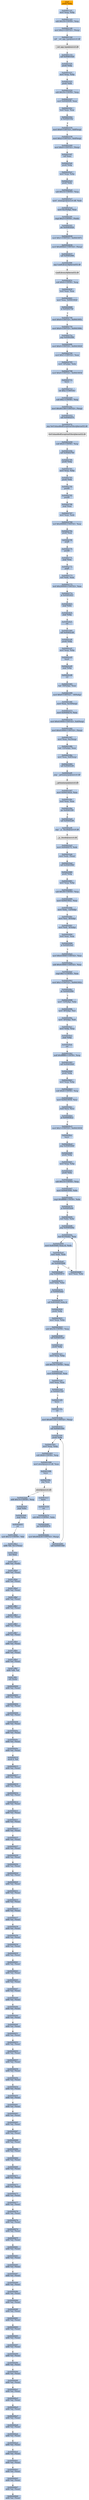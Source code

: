 digraph G {
node[shape=rectangle,style=filled,fillcolor=lightsteelblue,color=lightsteelblue]
bgcolor="transparent"
a0x00401140pushl_ebp[label="start\npushl %ebp",color="lightgrey",fillcolor="orange"];
a0x00401141movl_esp_ebp[label="0x00401141\nmovl %esp, %ebp"];
a0x00401143subl_0x18UINT8_esp[label="0x00401143\nsubl $0x18<UINT8>, %esp"];
a0x00401146movl_0x2UINT32_esp_[label="0x00401146\nmovl $0x2<UINT32>, (%esp)"];
a0x0040114dcall___set_app_type_msvcrt_dll[label="0x0040114d\ncall __set_app_type@msvcrt.dll"];
a__set_app_type_msvcrt_dll[label="__set_app_type@msvcrt.dll",color="lightgrey",fillcolor="lightgrey"];
a0x00401153call_0x00401020[label="0x00401153\ncall 0x00401020"];
a0x00401020pushl_ebp[label="0x00401020\npushl %ebp"];
a0x00401021movl_esp_ebp[label="0x00401021\nmovl %esp, %ebp"];
a0x00401023pushl_ebx[label="0x00401023\npushl %ebx"];
a0x00401024subl_0x34UINT8_esp[label="0x00401024\nsubl $0x34<UINT8>, %esp"];
a0x00401027movl_0x0040f2f0_eax[label="0x00401027\nmovl 0x0040f2f0, %eax"];
a0x0040102ctestl_eax_eax[label="0x0040102c\ntestl %eax, %eax"];
a0x0040102eje_0x0040104c[label="0x0040102e\nje 0x0040104c"];
a0x00401030movl_0x0UINT32_0x8esp_[label="0x00401030\nmovl $0x0<UINT32>, 0x8(%esp)"];
a0x00401038movl_0x2UINT32_0x4esp_[label="0x00401038\nmovl $0x2<UINT32>, 0x4(%esp)"];
a0x00401040movl_0x0UINT32_esp_[label="0x00401040\nmovl $0x0<UINT32>, (%esp)"];
a0x00401047call_eax[label="0x00401047\ncall %eax"];
a0x004025e0pushl_ebp[label="0x004025e0\npushl %ebp"];
a0x004025e1movl_esp_ebp[label="0x004025e1\nmovl %esp, %ebp"];
a0x004025e3pushl_ebx[label="0x004025e3\npushl %ebx"];
a0x004025e4subl_0x14UINT8_esp[label="0x004025e4\nsubl $0x14<UINT8>, %esp"];
a0x004025e7movl__winmajor_msvcrt_dll_edx[label="0x004025e7\nmovl _winmajor@msvcrt.dll, %edx"];
a0x004025edmovl_0xcebp__eax[label="0x004025ed\nmovl 0xc(%ebp), %eax"];
a0x004025f0cmpl_0x3UINT8_edx_[label="0x004025f0\ncmpl $0x3<UINT8>, (%edx)"];
a0x004025f3jbe_0x00402626[label="0x004025f3\njbe 0x00402626"];
a0x00402626movl_0x1UINT32_0x0041007c[label="0x00402626\nmovl $0x1<UINT32>, 0x0041007c"];
a0x00402630movl_0x40f2b4UINT32_esp_[label="0x00402630\nmovl $0x40f2b4<UINT32>, (%esp)"];
a0x00402637call_0x00402f98[label="0x00402637\ncall 0x00402f98"];
a0x00402f98jmp_LoadLibraryA_kernel32_dll[label="0x00402f98\njmp LoadLibraryA@kernel32.dll"];
LoadLibraryA_kernel32_dll[label="LoadLibraryA@kernel32.dll",color="lightgrey",fillcolor="lightgrey"];
a0x0040263csubl_0x4UINT8_esp[label="0x0040263c\nsubl $0x4<UINT8>, %esp"];
a0x0040263ftestl_eax_eax[label="0x0040263f\ntestl %eax, %eax"];
a0x00402641movl_eax_0x00410020[label="0x00402641\nmovl %eax, 0x00410020"];
a0x00402646je_0x00402746[label="0x00402646\nje 0x00402746"];
a0x00402746movl_0x0UINT32_0x0041005c[label="0x00402746\nmovl $0x0<UINT32>, 0x0041005c"];
a0x00402750movl_0x0UINT32_0x0041006c[label="0x00402750\nmovl $0x0<UINT32>, 0x0041006c"];
a0x0040275ajmp_0x004026f6[label="0x0040275a\njmp 0x004026f6"];
a0x004026f6movl_0x0UINT32_0x00410020[label="0x004026f6\nmovl $0x0<UINT32>, 0x00410020"];
a0x00402700movl_0x1UINT32_eax[label="0x00402700\nmovl $0x1<UINT32>, %eax"];
a0x00402705movl__4ebp__ebx[label="0x00402705\nmovl -4(%ebp), %ebx"];
a0x00402708movl_0x0UINT32_0x00410034[label="0x00402708\nmovl $0x0<UINT32>, 0x00410034"];
a0x00402712leave_[label="0x00402712\nleave "];
a0x00402713ret_0xcUINT16[label="0x00402713\nret $0xc<UINT16>"];
a0x00401049subl_0xcUINT8_esp[label="0x00401049\nsubl $0xc<UINT8>, %esp"];
a0x0040104cmovl_0x401180UINT32_esp_[label="0x0040104c\nmovl $0x401180<UINT32>, (%esp)"];
a0x00401053call_0x00402f70[label="0x00401053\ncall 0x00402f70"];
a0x00402f70jmp_SetUnhandledExceptionFilter_kernel32_dll[label="0x00402f70\njmp SetUnhandledExceptionFilter@kernel32.dll"];
SetUnhandledExceptionFilter_kernel32_dll[label="SetUnhandledExceptionFilter@kernel32.dll",color="lightgrey",fillcolor="lightgrey"];
a0x00401058subl_0x4UINT8_esp[label="0x00401058\nsubl $0x4<UINT8>, %esp"];
a0x0040105bcall_0x00402760[label="0x0040105b\ncall 0x00402760"];
a0x00402760pushl_ebp[label="0x00402760\npushl %ebp"];
a0x00402761movl_esp_ebp[label="0x00402761\nmovl %esp, %ebp"];
a0x00402763pushl_ebx[label="0x00402763\npushl %ebx"];
a0x00402764pushfl_[label="0x00402764\npushfl "];
a0x00402765pushfl_[label="0x00402765\npushfl "];
a0x00402766popl_eax[label="0x00402766\npopl %eax"];
a0x00402767movl_eax_edx[label="0x00402767\nmovl %eax, %edx"];
a0x00402769xorl_0x200000UINT32_eax[label="0x00402769\nxorl $0x200000<UINT32>, %eax"];
a0x0040276epushl_eax[label="0x0040276e\npushl %eax"];
a0x0040276fpopfl_[label="0x0040276f\npopfl "];
a0x00402770pushfl_[label="0x00402770\npushfl "];
a0x00402771popl_eax[label="0x00402771\npopl %eax"];
a0x00402772popfl_[label="0x00402772\npopfl "];
a0x00402773xorl_edx_eax[label="0x00402773\nxorl %edx, %eax"];
a0x00402775testl_0x200000UINT32_eax[label="0x00402775\ntestl $0x200000<UINT32>, %eax"];
a0x0040277aje_0x00402823[label="0x0040277a\nje 0x00402823"];
a0x00402823popl_ebx[label="0x00402823\npopl %ebx"];
a0x00402824popl_ebp[label="0x00402824\npopl %ebp"];
a0x00402825ret[label="0x00402825\nret"];
a0x00401060call_0x00402cd0[label="0x00401060\ncall 0x00402cd0"];
a0x00402cd0pushl_ebp[label="0x00402cd0\npushl %ebp"];
a0x00402cd1movl_esp_ebp[label="0x00402cd1\nmovl %esp, %ebp"];
a0x00402cd3fninit_[label="0x00402cd3\nfninit "];
a0x00402cd5popl_ebp[label="0x00402cd5\npopl %ebp"];
a0x00402cd6ret[label="0x00402cd6\nret"];
a0x00401065leal__16ebp__eax[label="0x00401065\nleal -16(%ebp), %eax"];
a0x00401068movl_0x0UINT32__16ebp_[label="0x00401068\nmovl $0x0<UINT32>, -16(%ebp)"];
a0x0040106fmovl_eax_0x10esp_[label="0x0040106f\nmovl %eax, 0x10(%esp)"];
a0x00401073movl_0x0040f270_eax[label="0x00401073\nmovl 0x0040f270, %eax"];
a0x00401078movl_0x410004UINT32_0x4esp_[label="0x00401078\nmovl $0x410004<UINT32>, 0x4(%esp)"];
a0x00401080movl_0x410000UINT32_esp_[label="0x00401080\nmovl $0x410000<UINT32>, (%esp)"];
a0x00401087movl_eax_0xcesp_[label="0x00401087\nmovl %eax, 0xc(%esp)"];
a0x0040108bleal__12ebp__eax[label="0x0040108b\nleal -12(%ebp), %eax"];
a0x0040108emovl_eax_0x8esp_[label="0x0040108e\nmovl %eax, 0x8(%esp)"];
a0x00401092call_0x00402ef0[label="0x00401092\ncall 0x00402ef0"];
a0x00402ef0jmp___getmainargs_msvcrt_dll[label="0x00402ef0\njmp __getmainargs@msvcrt.dll"];
a__getmainargs_msvcrt_dll[label="__getmainargs@msvcrt.dll",color="lightgrey",fillcolor="lightgrey"];
a0x00401097movl_0x00410024_eax[label="0x00401097\nmovl 0x00410024, %eax"];
a0x0040109ctestl_eax_eax[label="0x0040109c\ntestl %eax, %eax"];
a0x0040109ejne_0x004010f0[label="0x0040109e\njne 0x004010f0"];
a0x004010a0call_0x00402ef8[label="0x004010a0\ncall 0x00402ef8"];
a0x00402ef8jmp___p__fmode_msvcrt_dll[label="0x00402ef8\njmp __p__fmode@msvcrt.dll"];
a__p__fmode_msvcrt_dll[label="__p__fmode@msvcrt.dll",color="lightgrey",fillcolor="lightgrey"];
a0x004010a5movl_0x0040f274_edx[label="0x004010a5\nmovl 0x0040f274, %edx"];
a0x004010abmovl_edx_eax_[label="0x004010ab\nmovl %edx, (%eax)"];
a0x004010adcall_0x00402980[label="0x004010ad\ncall 0x00402980"];
a0x00402980pushl_ebp[label="0x00402980\npushl %ebp"];
a0x00402981movl_esp_ebp[label="0x00402981\nmovl %esp, %ebp"];
a0x00402983subl_0x38UINT8_esp[label="0x00402983\nsubl $0x38<UINT8>, %esp"];
a0x00402986movl_0x0041002c_eax[label="0x00402986\nmovl 0x0041002c, %eax"];
a0x0040298bmovl_ebx__12ebp_[label="0x0040298b\nmovl %ebx, -12(%ebp)"];
a0x0040298emovl_esi__8ebp_[label="0x0040298e\nmovl %esi, -8(%ebp)"];
a0x00402991movl_edi__4ebp_[label="0x00402991\nmovl %edi, -4(%ebp)"];
a0x00402994testl_eax_eax[label="0x00402994\ntestl %eax, %eax"];
a0x00402996je_0x004029a5[label="0x00402996\nje 0x004029a5"];
a0x004029a5movl_0x410000UINT32_eax[label="0x004029a5\nmovl $0x410000<UINT32>, %eax"];
a0x004029aasubl_0x410000UINT32_eax[label="0x004029aa\nsubl $0x410000<UINT32>, %eax"];
a0x004029afcmpl_0x7UINT8_eax[label="0x004029af\ncmpl $0x7<UINT8>, %eax"];
a0x004029b2movl_0x1UINT32_0x0041002c[label="0x004029b2\nmovl $0x1<UINT32>, 0x0041002c"];
a0x004029bcjle_0x00402998[label="0x004029bc\njle 0x00402998"];
a0x00402998movl__12ebp__ebx[label="0x00402998\nmovl -12(%ebp), %ebx"];
a0x0040299bmovl__8ebp__esi[label="0x0040299b\nmovl -8(%ebp), %esi"];
a0x0040299emovl__4ebp__edi[label="0x0040299e\nmovl -4(%ebp), %edi"];
a0x004029a1movl_ebp_esp[label="0x004029a1\nmovl %ebp, %esp"];
a0x004029a3popl_ebp[label="0x004029a3\npopl %ebp"];
a0x004029a4ret[label="0x004029a4\nret"];
a0x004010b2andl_0xfffffff0UINT8_esp[label="0x004010b2\nandl $0xfffffff0<UINT8>, %esp"];
a0x004010b5call_0x00402bb0[label="0x004010b5\ncall 0x00402bb0"];
a0x00402bb0pushl_ebp[label="0x00402bb0\npushl %ebp"];
a0x00402bb1movl_esp_ebp[label="0x00402bb1\nmovl %esp, %ebp"];
a0x00402bb3subl_0x8UINT8_esp[label="0x00402bb3\nsubl $0x8<UINT8>, %esp"];
a0x00402bb6movl_0x00410030_ecx[label="0x00402bb6\nmovl 0x00410030, %ecx"];
a0x00402bbctestl_ecx_ecx[label="0x00402bbc\ntestl %ecx, %ecx"];
a0x00402bbeje_0x00402bc2[label="0x00402bbe\nje 0x00402bc2"];
a0x00402bc2movl_0x1UINT32_0x00410030[label="0x00402bc2\nmovl $0x1<UINT32>, 0x00410030"];
a0x00402bccleave_[label="0x00402bcc\nleave "];
a0x00402bcdjmp_0x00402b60[label="0x00402bcd\njmp 0x00402b60"];
a0x00402b60pushl_ebp[label="0x00402b60\npushl %ebp"];
a0x00402b61movl_esp_ebp[label="0x00402b61\nmovl %esp, %ebp"];
a0x00402b63pushl_ebx[label="0x00402b63\npushl %ebx"];
a0x00402b64subl_0x14UINT8_esp[label="0x00402b64\nsubl $0x14<UINT8>, %esp"];
a0x00402b67movl_0x00403040_ebx[label="0x00402b67\nmovl 0x00403040, %ebx"];
a0x00402b6dcmpl_0xffffffffUINT8_ebx[label="0x00402b6d\ncmpl $0xffffffff<UINT8>, %ebx"];
a0x00402b70je_0x00402b94[label="0x00402b70\nje 0x00402b94"];
a0x00402b94xorl_ebx_ebx[label="0x00402b94\nxorl %ebx, %ebx"];
a0x00402b96jmp_0x00402b9a[label="0x00402b96\njmp 0x00402b9a"];
a0x00402b9aleal_0x1ebx__eax[label="0x00402b9a\nleal 0x1(%ebx), %eax"];
a0x00402b9dmovl_0x403040eax4__edx[label="0x00402b9d\nmovl 0x403040(,%eax,4), %edx"];
a0x00402ba4testl_edx_edx[label="0x00402ba4\ntestl %edx, %edx"];
a0x00402ba6jne_0x00402b98[label="0x00402ba6\njne 0x00402b98"];
a0x00402b98movl_eax_ebx[label="0x00402b98\nmovl %eax, %ebx"];
a0x00402ba8jmp_0x00402b72[label="0x00402ba8\njmp 0x00402b72"];
a0x00402b72testl_ebx_ebx[label="0x00402b72\ntestl %ebx, %ebx"];
a0x00402b74je_0x00402b82[label="0x00402b74\nje 0x00402b82"];
a0x00402b76call_0x403040ebx4_[label="0x00402b76\ncall 0x403040(,%ebx,4)"];
a0x00403020pushl_ebp[label="0x00403020\npushl %ebp"];
a0x00403021movl_esp_ebp[label="0x00403021\nmovl %esp, %ebp"];
a0x00403023subl_0x18UINT8_esp[label="0x00403023\nsubl $0x18<UINT8>, %esp"];
a0x00403026call_0x004012e0[label="0x00403026\ncall 0x004012e0"];
a0x004012e0pushl_ebp[label="0x004012e0\npushl %ebp"];
a0x004012e1movl_esp_ebp[label="0x004012e1\nmovl %esp, %ebp"];
a0x004012e3subl_0x18UINT8_esp[label="0x004012e3\nsubl $0x18<UINT8>, %esp"];
a0x004012e6movl_0x0040f3a0_eax[label="0x004012e6\nmovl 0x0040f3a0, %eax"];
a0x004012ebtestl_eax_eax[label="0x004012eb\ntestl %eax, %eax"];
a0x004012edje_0x00401329[label="0x004012ed\nje 0x00401329"];
a0x00401329leave_[label="0x00401329\nleave "];
a0x0040132aret[label="0x0040132a\nret"];
a0x0040302bmovl_0x401330UINT32_esp_[label="0x0040302b\nmovl $0x401330<UINT32>, (%esp)"];
a0x00403032call_0x00401000[label="0x00403032\ncall 0x00401000"];
a0x00401000pushl_ebp[label="0x00401000\npushl %ebp"];
a0x00401001movl_esp_ebp[label="0x00401001\nmovl %esp, %ebp"];
a0x00401003subl_0x8UINT8_esp[label="0x00401003\nsubl $0x8<UINT8>, %esp"];
a0x00401006movl_atexit_msvcrt_dll_eax[label="0x00401006\nmovl atexit@msvcrt.dll, %eax"];
a0x0040100bleave_[label="0x0040100b\nleave "];
a0x0040100cjmp_eax[label="0x0040100c\njmp %eax"];
atexit_msvcrt_dll[label="atexit@msvcrt.dll",color="lightgrey",fillcolor="lightgrey"];
a0x00403037leave_[label="0x00403037\nleave "];
a0x00403038ret[label="0x00403038\nret"];
a0x00402b7dsubl_0x1UINT8_ebx[label="0x00402b7d\nsubl $0x1<UINT8>, %ebx"];
a0x00402b80jne_0x00402b76[label="0x00402b80\njne 0x00402b76"];
a0x00402b82movl_0x402b30UINT32_esp_[label="0x00402b82\nmovl $0x402b30<UINT32>, (%esp)"];
a0x00402b89call_0x00401000[label="0x00402b89\ncall 0x00401000"];
a0x00402b8eaddl_0x14UINT8_esp[label="0x00402b8e\naddl $0x14<UINT8>, %esp"];
a0x00402b91popl_ebx[label="0x00402b91\npopl %ebx"];
a0x00402b92popl_ebp[label="0x00402b92\npopl %ebp"];
a0x00402b93ret[label="0x00402b93\nret"];
a0x0012ffa0sarb_0x12UINT8_bh[label="0x0012ffa0\nsarb $0x12<UINT8>, %bh"];
a0x0012ffa3addb_bl_0x11eax_[label="0x0012ffa3\naddb %bl, 0x11(%eax)"];
a0x0012ffa6incl_eax[label="0x0012ffa6\nincl %eax"];
a0x0012ffa7addb_al_edx_[label="0x0012ffa7\naddb %al, (%edx)"];
a0x0012ffa9addb_al_eax_[label="0x0012ffa9\naddb %al, (%eax)"];
a0x0012ffabaddb_al_eax_[label="0x0012ffab\naddb %al, (%eax)"];
a0x0012ffadaddb_al_eax_[label="0x0012ffad\naddb %al, (%eax)"];
a0x0012ffafaddb_al_eax_[label="0x0012ffaf\naddb %al, (%eax)"];
a0x0012ffb1addb_al_eax_[label="0x0012ffb1\naddb %al, (%eax)"];
a0x0012ffb3addb_al_eax_[label="0x0012ffb3\naddb %al, (%eax)"];
a0x0012ffb5addb_al_eax_[label="0x0012ffb5\naddb %al, (%eax)"];
a0x0012ffb7addb_al_eax_[label="0x0012ffb7\naddb %al, (%eax)"];
a0x0012ffb9addb_al_eax_[label="0x0012ffb9\naddb %al, (%eax)"];
a0x0012ffbbaddb_al_eax_[label="0x0012ffbb\naddb %al, (%eax)"];
a0x0012ffbdaddb_al_eax_[label="0x0012ffbd\naddb %al, (%eax)"];
a0x0012ffbfaddb_dh_al[label="0x0012ffbf\naddb %dh, %al"];
a0x0012ffc1call_edx_[label="0x0012ffc1\ncall (%edx)"];
a0x00000000addb_al_eax_[label="0x00000000\naddb %al, (%eax)"];
a0x00000002addb_al_eax_[label="0x00000002\naddb %al, (%eax)"];
a0x00000004addb_al_eax_[label="0x00000004\naddb %al, (%eax)"];
a0x00000006addb_al_eax_[label="0x00000006\naddb %al, (%eax)"];
a0x00000008addb_al_eax_[label="0x00000008\naddb %al, (%eax)"];
a0x0000000aaddb_al_eax_[label="0x0000000a\naddb %al, (%eax)"];
a0x0000000caddb_al_eax_[label="0x0000000c\naddb %al, (%eax)"];
a0x0000000eaddb_al_eax_[label="0x0000000e\naddb %al, (%eax)"];
a0x00000010movb_0_al[label="0x00000010\nmovb 0, %al"];
a0x00000015addb_al_eax_[label="0x00000015\naddb %al, (%eax)"];
a0x00000017addb_al_eax_[label="0x00000017\naddb %al, (%eax)"];
a0x00000019addb_al_eax_[label="0x00000019\naddb %al, (%eax)"];
a0x0000001baddb_al_eax_[label="0x0000001b\naddb %al, (%eax)"];
a0x0000001daddb_al_eax_[label="0x0000001d\naddb %al, (%eax)"];
a0x0000001faddb_al_eax_[label="0x0000001f\naddb %al, (%eax)"];
a0x00000021addb_al_eax_[label="0x00000021\naddb %al, (%eax)"];
a0x00000023addb_al_eax_[label="0x00000023\naddb %al, (%eax)"];
a0x00000025addb_al_eax_[label="0x00000025\naddb %al, (%eax)"];
a0x00000027addb_al_eax_[label="0x00000027\naddb %al, (%eax)"];
a0x00000029addb_al_eax_[label="0x00000029\naddb %al, (%eax)"];
a0x0000002baddb_al_eax_[label="0x0000002b\naddb %al, (%eax)"];
a0x0000002daddb_al_eax_[label="0x0000002d\naddb %al, (%eax)"];
a0x0000002faddb_al_eax_[label="0x0000002f\naddb %al, (%eax)"];
a0x00000031addb_al_eax_[label="0x00000031\naddb %al, (%eax)"];
a0x00000033addb_al_eax_[label="0x00000033\naddb %al, (%eax)"];
a0x00000035addb_al_eax_[label="0x00000035\naddb %al, (%eax)"];
a0x00000037addb_al_eax_[label="0x00000037\naddb %al, (%eax)"];
a0x00000039addb_al_eax_[label="0x00000039\naddb %al, (%eax)"];
a0x0000003baddb_al_eax_[label="0x0000003b\naddb %al, (%eax)"];
a0x0000003daddb_al_eax_[label="0x0000003d\naddb %al, (%eax)"];
a0x0000003faddb_al_eax_[label="0x0000003f\naddb %al, (%eax)"];
a0x00000041addb_al_eax_[label="0x00000041\naddb %al, (%eax)"];
a0x00000043addb_al_eax_[label="0x00000043\naddb %al, (%eax)"];
a0x00000045addb_al_eax_[label="0x00000045\naddb %al, (%eax)"];
a0x00000047addb_al_eax_[label="0x00000047\naddb %al, (%eax)"];
a0x00000049addb_al_eax_[label="0x00000049\naddb %al, (%eax)"];
a0x0000004baddb_al_eax_[label="0x0000004b\naddb %al, (%eax)"];
a0x0000004daddb_al_eax_[label="0x0000004d\naddb %al, (%eax)"];
a0x0000004faddb_al_eax_[label="0x0000004f\naddb %al, (%eax)"];
a0x00000051addb_al_eax_[label="0x00000051\naddb %al, (%eax)"];
a0x00000053addb_al_eax_[label="0x00000053\naddb %al, (%eax)"];
a0x00000055addb_al_eax_[label="0x00000055\naddb %al, (%eax)"];
a0x00000057addb_al_eax_[label="0x00000057\naddb %al, (%eax)"];
a0x00000059addb_al_eax_[label="0x00000059\naddb %al, (%eax)"];
a0x0000005baddb_al_eax_[label="0x0000005b\naddb %al, (%eax)"];
a0x0000005daddb_al_eax_[label="0x0000005d\naddb %al, (%eax)"];
a0x0000005faddb_al_eax_[label="0x0000005f\naddb %al, (%eax)"];
a0x00000061addb_al_eax_[label="0x00000061\naddb %al, (%eax)"];
a0x00000063addb_al_eax_[label="0x00000063\naddb %al, (%eax)"];
a0x00000065addb_al_eax_[label="0x00000065\naddb %al, (%eax)"];
a0x00000067addb_al_eax_[label="0x00000067\naddb %al, (%eax)"];
a0x00000069addb_al_eax_[label="0x00000069\naddb %al, (%eax)"];
a0x0000006baddb_al_eax_[label="0x0000006b\naddb %al, (%eax)"];
a0x0000006daddb_al_eax_[label="0x0000006d\naddb %al, (%eax)"];
a0x0000006faddb_al_eax_[label="0x0000006f\naddb %al, (%eax)"];
a0x00000071addb_al_eax_[label="0x00000071\naddb %al, (%eax)"];
a0x00000073addb_al_eax_[label="0x00000073\naddb %al, (%eax)"];
a0x00000075addb_al_eax_[label="0x00000075\naddb %al, (%eax)"];
a0x00000077addb_al_eax_[label="0x00000077\naddb %al, (%eax)"];
a0x00000079addb_al_eax_[label="0x00000079\naddb %al, (%eax)"];
a0x0000007baddb_al_eax_[label="0x0000007b\naddb %al, (%eax)"];
a0x0000007daddb_al_eax_[label="0x0000007d\naddb %al, (%eax)"];
a0x0000007faddb_al_eax_[label="0x0000007f\naddb %al, (%eax)"];
a0x00000081addb_al_eax_[label="0x00000081\naddb %al, (%eax)"];
a0x00000083addb_al_eax_[label="0x00000083\naddb %al, (%eax)"];
a0x00000085addb_al_eax_[label="0x00000085\naddb %al, (%eax)"];
a0x00000087addb_al_eax_[label="0x00000087\naddb %al, (%eax)"];
a0x00000089addb_al_eax_[label="0x00000089\naddb %al, (%eax)"];
a0x0000008baddb_al_eax_[label="0x0000008b\naddb %al, (%eax)"];
a0x0000008daddb_al_eax_[label="0x0000008d\naddb %al, (%eax)"];
a0x0000008faddb_al_eax_[label="0x0000008f\naddb %al, (%eax)"];
a0x00000091addb_al_eax_[label="0x00000091\naddb %al, (%eax)"];
a0x00000093addb_al_eax_[label="0x00000093\naddb %al, (%eax)"];
a0x00000095addb_al_eax_[label="0x00000095\naddb %al, (%eax)"];
a0x00000097addb_al_eax_[label="0x00000097\naddb %al, (%eax)"];
a0x00000099addb_al_eax_[label="0x00000099\naddb %al, (%eax)"];
a0x0000009baddb_al_eax_[label="0x0000009b\naddb %al, (%eax)"];
a0x0000009daddb_al_eax_[label="0x0000009d\naddb %al, (%eax)"];
a0x0000009faddb_al_eax_[label="0x0000009f\naddb %al, (%eax)"];
a0x000000a1addb_al_eax_[label="0x000000a1\naddb %al, (%eax)"];
a0x000000a3addb_al_eax_[label="0x000000a3\naddb %al, (%eax)"];
a0x000000a5addb_al_eax_[label="0x000000a5\naddb %al, (%eax)"];
a0x000000a7addb_al_eax_[label="0x000000a7\naddb %al, (%eax)"];
a0x000000a9addb_al_eax_[label="0x000000a9\naddb %al, (%eax)"];
a0x000000abaddb_al_eax_[label="0x000000ab\naddb %al, (%eax)"];
a0x000000adaddb_al_eax_[label="0x000000ad\naddb %al, (%eax)"];
a0x000000afaddb_al_eax_[label="0x000000af\naddb %al, (%eax)"];
a0x000000b1addb_al_eax_[label="0x000000b1\naddb %al, (%eax)"];
a0x000000b3addb_al_eax_[label="0x000000b3\naddb %al, (%eax)"];
a0x000000b5addb_al_eax_[label="0x000000b5\naddb %al, (%eax)"];
a0x000000b7addb_al_eax_[label="0x000000b7\naddb %al, (%eax)"];
a0x000000b9addb_al_eax_[label="0x000000b9\naddb %al, (%eax)"];
a0x00401140pushl_ebp -> a0x00401141movl_esp_ebp [color="#000000"];
a0x00401141movl_esp_ebp -> a0x00401143subl_0x18UINT8_esp [color="#000000"];
a0x00401143subl_0x18UINT8_esp -> a0x00401146movl_0x2UINT32_esp_ [color="#000000"];
a0x00401146movl_0x2UINT32_esp_ -> a0x0040114dcall___set_app_type_msvcrt_dll [color="#000000"];
a0x0040114dcall___set_app_type_msvcrt_dll -> a__set_app_type_msvcrt_dll [color="#000000"];
a__set_app_type_msvcrt_dll -> a0x00401153call_0x00401020 [color="#000000"];
a0x00401153call_0x00401020 -> a0x00401020pushl_ebp [color="#000000"];
a0x00401020pushl_ebp -> a0x00401021movl_esp_ebp [color="#000000"];
a0x00401021movl_esp_ebp -> a0x00401023pushl_ebx [color="#000000"];
a0x00401023pushl_ebx -> a0x00401024subl_0x34UINT8_esp [color="#000000"];
a0x00401024subl_0x34UINT8_esp -> a0x00401027movl_0x0040f2f0_eax [color="#000000"];
a0x00401027movl_0x0040f2f0_eax -> a0x0040102ctestl_eax_eax [color="#000000"];
a0x0040102ctestl_eax_eax -> a0x0040102eje_0x0040104c [color="#000000"];
a0x0040102eje_0x0040104c -> a0x00401030movl_0x0UINT32_0x8esp_ [color="#000000",label="F"];
a0x00401030movl_0x0UINT32_0x8esp_ -> a0x00401038movl_0x2UINT32_0x4esp_ [color="#000000"];
a0x00401038movl_0x2UINT32_0x4esp_ -> a0x00401040movl_0x0UINT32_esp_ [color="#000000"];
a0x00401040movl_0x0UINT32_esp_ -> a0x00401047call_eax [color="#000000"];
a0x00401047call_eax -> a0x004025e0pushl_ebp [color="#000000"];
a0x004025e0pushl_ebp -> a0x004025e1movl_esp_ebp [color="#000000"];
a0x004025e1movl_esp_ebp -> a0x004025e3pushl_ebx [color="#000000"];
a0x004025e3pushl_ebx -> a0x004025e4subl_0x14UINT8_esp [color="#000000"];
a0x004025e4subl_0x14UINT8_esp -> a0x004025e7movl__winmajor_msvcrt_dll_edx [color="#000000"];
a0x004025e7movl__winmajor_msvcrt_dll_edx -> a0x004025edmovl_0xcebp__eax [color="#000000"];
a0x004025edmovl_0xcebp__eax -> a0x004025f0cmpl_0x3UINT8_edx_ [color="#000000"];
a0x004025f0cmpl_0x3UINT8_edx_ -> a0x004025f3jbe_0x00402626 [color="#000000"];
a0x004025f3jbe_0x00402626 -> a0x00402626movl_0x1UINT32_0x0041007c [color="#000000",label="T"];
a0x00402626movl_0x1UINT32_0x0041007c -> a0x00402630movl_0x40f2b4UINT32_esp_ [color="#000000"];
a0x00402630movl_0x40f2b4UINT32_esp_ -> a0x00402637call_0x00402f98 [color="#000000"];
a0x00402637call_0x00402f98 -> a0x00402f98jmp_LoadLibraryA_kernel32_dll [color="#000000"];
a0x00402f98jmp_LoadLibraryA_kernel32_dll -> LoadLibraryA_kernel32_dll [color="#000000"];
LoadLibraryA_kernel32_dll -> a0x0040263csubl_0x4UINT8_esp [color="#000000"];
a0x0040263csubl_0x4UINT8_esp -> a0x0040263ftestl_eax_eax [color="#000000"];
a0x0040263ftestl_eax_eax -> a0x00402641movl_eax_0x00410020 [color="#000000"];
a0x00402641movl_eax_0x00410020 -> a0x00402646je_0x00402746 [color="#000000"];
a0x00402646je_0x00402746 -> a0x00402746movl_0x0UINT32_0x0041005c [color="#000000",label="T"];
a0x00402746movl_0x0UINT32_0x0041005c -> a0x00402750movl_0x0UINT32_0x0041006c [color="#000000"];
a0x00402750movl_0x0UINT32_0x0041006c -> a0x0040275ajmp_0x004026f6 [color="#000000"];
a0x0040275ajmp_0x004026f6 -> a0x004026f6movl_0x0UINT32_0x00410020 [color="#000000"];
a0x004026f6movl_0x0UINT32_0x00410020 -> a0x00402700movl_0x1UINT32_eax [color="#000000"];
a0x00402700movl_0x1UINT32_eax -> a0x00402705movl__4ebp__ebx [color="#000000"];
a0x00402705movl__4ebp__ebx -> a0x00402708movl_0x0UINT32_0x00410034 [color="#000000"];
a0x00402708movl_0x0UINT32_0x00410034 -> a0x00402712leave_ [color="#000000"];
a0x00402712leave_ -> a0x00402713ret_0xcUINT16 [color="#000000"];
a0x00402713ret_0xcUINT16 -> a0x00401049subl_0xcUINT8_esp [color="#000000"];
a0x00401049subl_0xcUINT8_esp -> a0x0040104cmovl_0x401180UINT32_esp_ [color="#000000"];
a0x0040104cmovl_0x401180UINT32_esp_ -> a0x00401053call_0x00402f70 [color="#000000"];
a0x00401053call_0x00402f70 -> a0x00402f70jmp_SetUnhandledExceptionFilter_kernel32_dll [color="#000000"];
a0x00402f70jmp_SetUnhandledExceptionFilter_kernel32_dll -> SetUnhandledExceptionFilter_kernel32_dll [color="#000000"];
SetUnhandledExceptionFilter_kernel32_dll -> a0x00401058subl_0x4UINT8_esp [color="#000000"];
a0x00401058subl_0x4UINT8_esp -> a0x0040105bcall_0x00402760 [color="#000000"];
a0x0040105bcall_0x00402760 -> a0x00402760pushl_ebp [color="#000000"];
a0x00402760pushl_ebp -> a0x00402761movl_esp_ebp [color="#000000"];
a0x00402761movl_esp_ebp -> a0x00402763pushl_ebx [color="#000000"];
a0x00402763pushl_ebx -> a0x00402764pushfl_ [color="#000000"];
a0x00402764pushfl_ -> a0x00402765pushfl_ [color="#000000"];
a0x00402765pushfl_ -> a0x00402766popl_eax [color="#000000"];
a0x00402766popl_eax -> a0x00402767movl_eax_edx [color="#000000"];
a0x00402767movl_eax_edx -> a0x00402769xorl_0x200000UINT32_eax [color="#000000"];
a0x00402769xorl_0x200000UINT32_eax -> a0x0040276epushl_eax [color="#000000"];
a0x0040276epushl_eax -> a0x0040276fpopfl_ [color="#000000"];
a0x0040276fpopfl_ -> a0x00402770pushfl_ [color="#000000"];
a0x00402770pushfl_ -> a0x00402771popl_eax [color="#000000"];
a0x00402771popl_eax -> a0x00402772popfl_ [color="#000000"];
a0x00402772popfl_ -> a0x00402773xorl_edx_eax [color="#000000"];
a0x00402773xorl_edx_eax -> a0x00402775testl_0x200000UINT32_eax [color="#000000"];
a0x00402775testl_0x200000UINT32_eax -> a0x0040277aje_0x00402823 [color="#000000"];
a0x0040277aje_0x00402823 -> a0x00402823popl_ebx [color="#000000",label="T"];
a0x00402823popl_ebx -> a0x00402824popl_ebp [color="#000000"];
a0x00402824popl_ebp -> a0x00402825ret [color="#000000"];
a0x00402825ret -> a0x00401060call_0x00402cd0 [color="#000000"];
a0x00401060call_0x00402cd0 -> a0x00402cd0pushl_ebp [color="#000000"];
a0x00402cd0pushl_ebp -> a0x00402cd1movl_esp_ebp [color="#000000"];
a0x00402cd1movl_esp_ebp -> a0x00402cd3fninit_ [color="#000000"];
a0x00402cd3fninit_ -> a0x00402cd5popl_ebp [color="#000000"];
a0x00402cd5popl_ebp -> a0x00402cd6ret [color="#000000"];
a0x00402cd6ret -> a0x00401065leal__16ebp__eax [color="#000000"];
a0x00401065leal__16ebp__eax -> a0x00401068movl_0x0UINT32__16ebp_ [color="#000000"];
a0x00401068movl_0x0UINT32__16ebp_ -> a0x0040106fmovl_eax_0x10esp_ [color="#000000"];
a0x0040106fmovl_eax_0x10esp_ -> a0x00401073movl_0x0040f270_eax [color="#000000"];
a0x00401073movl_0x0040f270_eax -> a0x00401078movl_0x410004UINT32_0x4esp_ [color="#000000"];
a0x00401078movl_0x410004UINT32_0x4esp_ -> a0x00401080movl_0x410000UINT32_esp_ [color="#000000"];
a0x00401080movl_0x410000UINT32_esp_ -> a0x00401087movl_eax_0xcesp_ [color="#000000"];
a0x00401087movl_eax_0xcesp_ -> a0x0040108bleal__12ebp__eax [color="#000000"];
a0x0040108bleal__12ebp__eax -> a0x0040108emovl_eax_0x8esp_ [color="#000000"];
a0x0040108emovl_eax_0x8esp_ -> a0x00401092call_0x00402ef0 [color="#000000"];
a0x00401092call_0x00402ef0 -> a0x00402ef0jmp___getmainargs_msvcrt_dll [color="#000000"];
a0x00402ef0jmp___getmainargs_msvcrt_dll -> a__getmainargs_msvcrt_dll [color="#000000"];
a__getmainargs_msvcrt_dll -> a0x00401097movl_0x00410024_eax [color="#000000"];
a0x00401097movl_0x00410024_eax -> a0x0040109ctestl_eax_eax [color="#000000"];
a0x0040109ctestl_eax_eax -> a0x0040109ejne_0x004010f0 [color="#000000"];
a0x0040109ejne_0x004010f0 -> a0x004010a0call_0x00402ef8 [color="#000000",label="F"];
a0x004010a0call_0x00402ef8 -> a0x00402ef8jmp___p__fmode_msvcrt_dll [color="#000000"];
a0x00402ef8jmp___p__fmode_msvcrt_dll -> a__p__fmode_msvcrt_dll [color="#000000"];
a__p__fmode_msvcrt_dll -> a0x004010a5movl_0x0040f274_edx [color="#000000"];
a0x004010a5movl_0x0040f274_edx -> a0x004010abmovl_edx_eax_ [color="#000000"];
a0x004010abmovl_edx_eax_ -> a0x004010adcall_0x00402980 [color="#000000"];
a0x004010adcall_0x00402980 -> a0x00402980pushl_ebp [color="#000000"];
a0x00402980pushl_ebp -> a0x00402981movl_esp_ebp [color="#000000"];
a0x00402981movl_esp_ebp -> a0x00402983subl_0x38UINT8_esp [color="#000000"];
a0x00402983subl_0x38UINT8_esp -> a0x00402986movl_0x0041002c_eax [color="#000000"];
a0x00402986movl_0x0041002c_eax -> a0x0040298bmovl_ebx__12ebp_ [color="#000000"];
a0x0040298bmovl_ebx__12ebp_ -> a0x0040298emovl_esi__8ebp_ [color="#000000"];
a0x0040298emovl_esi__8ebp_ -> a0x00402991movl_edi__4ebp_ [color="#000000"];
a0x00402991movl_edi__4ebp_ -> a0x00402994testl_eax_eax [color="#000000"];
a0x00402994testl_eax_eax -> a0x00402996je_0x004029a5 [color="#000000"];
a0x00402996je_0x004029a5 -> a0x004029a5movl_0x410000UINT32_eax [color="#000000",label="T"];
a0x004029a5movl_0x410000UINT32_eax -> a0x004029aasubl_0x410000UINT32_eax [color="#000000"];
a0x004029aasubl_0x410000UINT32_eax -> a0x004029afcmpl_0x7UINT8_eax [color="#000000"];
a0x004029afcmpl_0x7UINT8_eax -> a0x004029b2movl_0x1UINT32_0x0041002c [color="#000000"];
a0x004029b2movl_0x1UINT32_0x0041002c -> a0x004029bcjle_0x00402998 [color="#000000"];
a0x004029bcjle_0x00402998 -> a0x00402998movl__12ebp__ebx [color="#000000",label="T"];
a0x00402998movl__12ebp__ebx -> a0x0040299bmovl__8ebp__esi [color="#000000"];
a0x0040299bmovl__8ebp__esi -> a0x0040299emovl__4ebp__edi [color="#000000"];
a0x0040299emovl__4ebp__edi -> a0x004029a1movl_ebp_esp [color="#000000"];
a0x004029a1movl_ebp_esp -> a0x004029a3popl_ebp [color="#000000"];
a0x004029a3popl_ebp -> a0x004029a4ret [color="#000000"];
a0x004029a4ret -> a0x004010b2andl_0xfffffff0UINT8_esp [color="#000000"];
a0x004010b2andl_0xfffffff0UINT8_esp -> a0x004010b5call_0x00402bb0 [color="#000000"];
a0x004010b5call_0x00402bb0 -> a0x00402bb0pushl_ebp [color="#000000"];
a0x00402bb0pushl_ebp -> a0x00402bb1movl_esp_ebp [color="#000000"];
a0x00402bb1movl_esp_ebp -> a0x00402bb3subl_0x8UINT8_esp [color="#000000"];
a0x00402bb3subl_0x8UINT8_esp -> a0x00402bb6movl_0x00410030_ecx [color="#000000"];
a0x00402bb6movl_0x00410030_ecx -> a0x00402bbctestl_ecx_ecx [color="#000000"];
a0x00402bbctestl_ecx_ecx -> a0x00402bbeje_0x00402bc2 [color="#000000"];
a0x00402bbeje_0x00402bc2 -> a0x00402bc2movl_0x1UINT32_0x00410030 [color="#000000",label="T"];
a0x00402bc2movl_0x1UINT32_0x00410030 -> a0x00402bccleave_ [color="#000000"];
a0x00402bccleave_ -> a0x00402bcdjmp_0x00402b60 [color="#000000"];
a0x00402bcdjmp_0x00402b60 -> a0x00402b60pushl_ebp [color="#000000"];
a0x00402b60pushl_ebp -> a0x00402b61movl_esp_ebp [color="#000000"];
a0x00402b61movl_esp_ebp -> a0x00402b63pushl_ebx [color="#000000"];
a0x00402b63pushl_ebx -> a0x00402b64subl_0x14UINT8_esp [color="#000000"];
a0x00402b64subl_0x14UINT8_esp -> a0x00402b67movl_0x00403040_ebx [color="#000000"];
a0x00402b67movl_0x00403040_ebx -> a0x00402b6dcmpl_0xffffffffUINT8_ebx [color="#000000"];
a0x00402b6dcmpl_0xffffffffUINT8_ebx -> a0x00402b70je_0x00402b94 [color="#000000"];
a0x00402b70je_0x00402b94 -> a0x00402b94xorl_ebx_ebx [color="#000000",label="T"];
a0x00402b94xorl_ebx_ebx -> a0x00402b96jmp_0x00402b9a [color="#000000"];
a0x00402b96jmp_0x00402b9a -> a0x00402b9aleal_0x1ebx__eax [color="#000000"];
a0x00402b9aleal_0x1ebx__eax -> a0x00402b9dmovl_0x403040eax4__edx [color="#000000"];
a0x00402b9dmovl_0x403040eax4__edx -> a0x00402ba4testl_edx_edx [color="#000000"];
a0x00402ba4testl_edx_edx -> a0x00402ba6jne_0x00402b98 [color="#000000"];
a0x00402ba6jne_0x00402b98 -> a0x00402b98movl_eax_ebx [color="#000000",label="T"];
a0x00402b98movl_eax_ebx -> a0x00402b9aleal_0x1ebx__eax [color="#000000"];
a0x00402ba6jne_0x00402b98 -> a0x00402ba8jmp_0x00402b72 [color="#000000",label="F"];
a0x00402ba8jmp_0x00402b72 -> a0x00402b72testl_ebx_ebx [color="#000000"];
a0x00402b72testl_ebx_ebx -> a0x00402b74je_0x00402b82 [color="#000000"];
a0x00402b74je_0x00402b82 -> a0x00402b76call_0x403040ebx4_ [color="#000000",label="F"];
a0x00402b76call_0x403040ebx4_ -> a0x00403020pushl_ebp [color="#000000"];
a0x00403020pushl_ebp -> a0x00403021movl_esp_ebp [color="#000000"];
a0x00403021movl_esp_ebp -> a0x00403023subl_0x18UINT8_esp [color="#000000"];
a0x00403023subl_0x18UINT8_esp -> a0x00403026call_0x004012e0 [color="#000000"];
a0x00403026call_0x004012e0 -> a0x004012e0pushl_ebp [color="#000000"];
a0x004012e0pushl_ebp -> a0x004012e1movl_esp_ebp [color="#000000"];
a0x004012e1movl_esp_ebp -> a0x004012e3subl_0x18UINT8_esp [color="#000000"];
a0x004012e3subl_0x18UINT8_esp -> a0x004012e6movl_0x0040f3a0_eax [color="#000000"];
a0x004012e6movl_0x0040f3a0_eax -> a0x004012ebtestl_eax_eax [color="#000000"];
a0x004012ebtestl_eax_eax -> a0x004012edje_0x00401329 [color="#000000"];
a0x004012edje_0x00401329 -> a0x00401329leave_ [color="#000000",label="T"];
a0x00401329leave_ -> a0x0040132aret [color="#000000"];
a0x0040132aret -> a0x0040302bmovl_0x401330UINT32_esp_ [color="#000000"];
a0x0040302bmovl_0x401330UINT32_esp_ -> a0x00403032call_0x00401000 [color="#000000"];
a0x00403032call_0x00401000 -> a0x00401000pushl_ebp [color="#000000"];
a0x00401000pushl_ebp -> a0x00401001movl_esp_ebp [color="#000000"];
a0x00401001movl_esp_ebp -> a0x00401003subl_0x8UINT8_esp [color="#000000"];
a0x00401003subl_0x8UINT8_esp -> a0x00401006movl_atexit_msvcrt_dll_eax [color="#000000"];
a0x00401006movl_atexit_msvcrt_dll_eax -> a0x0040100bleave_ [color="#000000"];
a0x0040100bleave_ -> a0x0040100cjmp_eax [color="#000000"];
a0x0040100cjmp_eax -> atexit_msvcrt_dll [color="#000000"];
atexit_msvcrt_dll -> a0x00403037leave_ [color="#000000"];
a0x00403037leave_ -> a0x00403038ret [color="#000000"];
a0x00403038ret -> a0x00402b7dsubl_0x1UINT8_ebx [color="#000000"];
a0x00402b7dsubl_0x1UINT8_ebx -> a0x00402b80jne_0x00402b76 [color="#000000"];
a0x00402b80jne_0x00402b76 -> a0x00402b82movl_0x402b30UINT32_esp_ [color="#000000",label="F"];
a0x00402b82movl_0x402b30UINT32_esp_ -> a0x00402b89call_0x00401000 [color="#000000"];
a0x00402b89call_0x00401000 -> a0x00401000pushl_ebp [color="#000000"];
atexit_msvcrt_dll -> a0x00402b8eaddl_0x14UINT8_esp [color="#000000"];
a0x00402b8eaddl_0x14UINT8_esp -> a0x00402b91popl_ebx [color="#000000"];
a0x00402b91popl_ebx -> a0x00402b92popl_ebp [color="#000000"];
a0x00402b92popl_ebp -> a0x00402b93ret [color="#000000"];
a0x00402b93ret -> a0x0012ffa0sarb_0x12UINT8_bh [color="#000000"];
a0x0012ffa0sarb_0x12UINT8_bh -> a0x0012ffa3addb_bl_0x11eax_ [color="#000000"];
a0x0012ffa3addb_bl_0x11eax_ -> a0x0012ffa6incl_eax [color="#000000"];
a0x0012ffa6incl_eax -> a0x0012ffa7addb_al_edx_ [color="#000000"];
a0x0012ffa7addb_al_edx_ -> a0x0012ffa9addb_al_eax_ [color="#000000"];
a0x0012ffa9addb_al_eax_ -> a0x0012ffabaddb_al_eax_ [color="#000000"];
a0x0012ffabaddb_al_eax_ -> a0x0012ffadaddb_al_eax_ [color="#000000"];
a0x0012ffadaddb_al_eax_ -> a0x0012ffafaddb_al_eax_ [color="#000000"];
a0x0012ffafaddb_al_eax_ -> a0x0012ffb1addb_al_eax_ [color="#000000"];
a0x0012ffb1addb_al_eax_ -> a0x0012ffb3addb_al_eax_ [color="#000000"];
a0x0012ffb3addb_al_eax_ -> a0x0012ffb5addb_al_eax_ [color="#000000"];
a0x0012ffb5addb_al_eax_ -> a0x0012ffb7addb_al_eax_ [color="#000000"];
a0x0012ffb7addb_al_eax_ -> a0x0012ffb9addb_al_eax_ [color="#000000"];
a0x0012ffb9addb_al_eax_ -> a0x0012ffbbaddb_al_eax_ [color="#000000"];
a0x0012ffbbaddb_al_eax_ -> a0x0012ffbdaddb_al_eax_ [color="#000000"];
a0x0012ffbdaddb_al_eax_ -> a0x0012ffbfaddb_dh_al [color="#000000"];
a0x0012ffbfaddb_dh_al -> a0x0012ffc1call_edx_ [color="#000000"];
a0x0012ffc1call_edx_ -> a0x00000000addb_al_eax_ [color="#000000"];
a0x00000000addb_al_eax_ -> a0x00000002addb_al_eax_ [color="#000000"];
a0x00000002addb_al_eax_ -> a0x00000004addb_al_eax_ [color="#000000"];
a0x00000004addb_al_eax_ -> a0x00000006addb_al_eax_ [color="#000000"];
a0x00000006addb_al_eax_ -> a0x00000008addb_al_eax_ [color="#000000"];
a0x00000008addb_al_eax_ -> a0x0000000aaddb_al_eax_ [color="#000000"];
a0x0000000aaddb_al_eax_ -> a0x0000000caddb_al_eax_ [color="#000000"];
a0x0000000caddb_al_eax_ -> a0x0000000eaddb_al_eax_ [color="#000000"];
a0x0000000eaddb_al_eax_ -> a0x00000010movb_0_al [color="#000000"];
a0x00000010movb_0_al -> a0x00000015addb_al_eax_ [color="#000000"];
a0x00000015addb_al_eax_ -> a0x00000017addb_al_eax_ [color="#000000"];
a0x00000017addb_al_eax_ -> a0x00000019addb_al_eax_ [color="#000000"];
a0x00000019addb_al_eax_ -> a0x0000001baddb_al_eax_ [color="#000000"];
a0x0000001baddb_al_eax_ -> a0x0000001daddb_al_eax_ [color="#000000"];
a0x0000001daddb_al_eax_ -> a0x0000001faddb_al_eax_ [color="#000000"];
a0x0000001faddb_al_eax_ -> a0x00000021addb_al_eax_ [color="#000000"];
a0x00000021addb_al_eax_ -> a0x00000023addb_al_eax_ [color="#000000"];
a0x00000023addb_al_eax_ -> a0x00000025addb_al_eax_ [color="#000000"];
a0x00000025addb_al_eax_ -> a0x00000027addb_al_eax_ [color="#000000"];
a0x00000027addb_al_eax_ -> a0x00000029addb_al_eax_ [color="#000000"];
a0x00000029addb_al_eax_ -> a0x0000002baddb_al_eax_ [color="#000000"];
a0x0000002baddb_al_eax_ -> a0x0000002daddb_al_eax_ [color="#000000"];
a0x0000002daddb_al_eax_ -> a0x0000002faddb_al_eax_ [color="#000000"];
a0x0000002faddb_al_eax_ -> a0x00000031addb_al_eax_ [color="#000000"];
a0x00000031addb_al_eax_ -> a0x00000033addb_al_eax_ [color="#000000"];
a0x00000033addb_al_eax_ -> a0x00000035addb_al_eax_ [color="#000000"];
a0x00000035addb_al_eax_ -> a0x00000037addb_al_eax_ [color="#000000"];
a0x00000037addb_al_eax_ -> a0x00000039addb_al_eax_ [color="#000000"];
a0x00000039addb_al_eax_ -> a0x0000003baddb_al_eax_ [color="#000000"];
a0x0000003baddb_al_eax_ -> a0x0000003daddb_al_eax_ [color="#000000"];
a0x0000003daddb_al_eax_ -> a0x0000003faddb_al_eax_ [color="#000000"];
a0x0000003faddb_al_eax_ -> a0x00000041addb_al_eax_ [color="#000000"];
a0x00000041addb_al_eax_ -> a0x00000043addb_al_eax_ [color="#000000"];
a0x00000043addb_al_eax_ -> a0x00000045addb_al_eax_ [color="#000000"];
a0x00000045addb_al_eax_ -> a0x00000047addb_al_eax_ [color="#000000"];
a0x00000047addb_al_eax_ -> a0x00000049addb_al_eax_ [color="#000000"];
a0x00000049addb_al_eax_ -> a0x0000004baddb_al_eax_ [color="#000000"];
a0x0000004baddb_al_eax_ -> a0x0000004daddb_al_eax_ [color="#000000"];
a0x0000004daddb_al_eax_ -> a0x0000004faddb_al_eax_ [color="#000000"];
a0x0000004faddb_al_eax_ -> a0x00000051addb_al_eax_ [color="#000000"];
a0x00000051addb_al_eax_ -> a0x00000053addb_al_eax_ [color="#000000"];
a0x00000053addb_al_eax_ -> a0x00000055addb_al_eax_ [color="#000000"];
a0x00000055addb_al_eax_ -> a0x00000057addb_al_eax_ [color="#000000"];
a0x00000057addb_al_eax_ -> a0x00000059addb_al_eax_ [color="#000000"];
a0x00000059addb_al_eax_ -> a0x0000005baddb_al_eax_ [color="#000000"];
a0x0000005baddb_al_eax_ -> a0x0000005daddb_al_eax_ [color="#000000"];
a0x0000005daddb_al_eax_ -> a0x0000005faddb_al_eax_ [color="#000000"];
a0x0000005faddb_al_eax_ -> a0x00000061addb_al_eax_ [color="#000000"];
a0x00000061addb_al_eax_ -> a0x00000063addb_al_eax_ [color="#000000"];
a0x00000063addb_al_eax_ -> a0x00000065addb_al_eax_ [color="#000000"];
a0x00000065addb_al_eax_ -> a0x00000067addb_al_eax_ [color="#000000"];
a0x00000067addb_al_eax_ -> a0x00000069addb_al_eax_ [color="#000000"];
a0x00000069addb_al_eax_ -> a0x0000006baddb_al_eax_ [color="#000000"];
a0x0000006baddb_al_eax_ -> a0x0000006daddb_al_eax_ [color="#000000"];
a0x0000006daddb_al_eax_ -> a0x0000006faddb_al_eax_ [color="#000000"];
a0x0000006faddb_al_eax_ -> a0x00000071addb_al_eax_ [color="#000000"];
a0x00000071addb_al_eax_ -> a0x00000073addb_al_eax_ [color="#000000"];
a0x00000073addb_al_eax_ -> a0x00000075addb_al_eax_ [color="#000000"];
a0x00000075addb_al_eax_ -> a0x00000077addb_al_eax_ [color="#000000"];
a0x00000077addb_al_eax_ -> a0x00000079addb_al_eax_ [color="#000000"];
a0x00000079addb_al_eax_ -> a0x0000007baddb_al_eax_ [color="#000000"];
a0x0000007baddb_al_eax_ -> a0x0000007daddb_al_eax_ [color="#000000"];
a0x0000007daddb_al_eax_ -> a0x0000007faddb_al_eax_ [color="#000000"];
a0x0000007faddb_al_eax_ -> a0x00000081addb_al_eax_ [color="#000000"];
a0x00000081addb_al_eax_ -> a0x00000083addb_al_eax_ [color="#000000"];
a0x00000083addb_al_eax_ -> a0x00000085addb_al_eax_ [color="#000000"];
a0x00000085addb_al_eax_ -> a0x00000087addb_al_eax_ [color="#000000"];
a0x00000087addb_al_eax_ -> a0x00000089addb_al_eax_ [color="#000000"];
a0x00000089addb_al_eax_ -> a0x0000008baddb_al_eax_ [color="#000000"];
a0x0000008baddb_al_eax_ -> a0x0000008daddb_al_eax_ [color="#000000"];
a0x0000008daddb_al_eax_ -> a0x0000008faddb_al_eax_ [color="#000000"];
a0x0000008faddb_al_eax_ -> a0x00000091addb_al_eax_ [color="#000000"];
a0x00000091addb_al_eax_ -> a0x00000093addb_al_eax_ [color="#000000"];
a0x00000093addb_al_eax_ -> a0x00000095addb_al_eax_ [color="#000000"];
a0x00000095addb_al_eax_ -> a0x00000097addb_al_eax_ [color="#000000"];
a0x00000097addb_al_eax_ -> a0x00000099addb_al_eax_ [color="#000000"];
a0x00000099addb_al_eax_ -> a0x0000009baddb_al_eax_ [color="#000000"];
a0x0000009baddb_al_eax_ -> a0x0000009daddb_al_eax_ [color="#000000"];
a0x0000009daddb_al_eax_ -> a0x0000009faddb_al_eax_ [color="#000000"];
a0x0000009faddb_al_eax_ -> a0x000000a1addb_al_eax_ [color="#000000"];
a0x000000a1addb_al_eax_ -> a0x000000a3addb_al_eax_ [color="#000000"];
a0x000000a3addb_al_eax_ -> a0x000000a5addb_al_eax_ [color="#000000"];
a0x000000a5addb_al_eax_ -> a0x000000a7addb_al_eax_ [color="#000000"];
a0x000000a7addb_al_eax_ -> a0x000000a9addb_al_eax_ [color="#000000"];
a0x000000a9addb_al_eax_ -> a0x000000abaddb_al_eax_ [color="#000000"];
a0x000000abaddb_al_eax_ -> a0x000000adaddb_al_eax_ [color="#000000"];
a0x000000adaddb_al_eax_ -> a0x000000afaddb_al_eax_ [color="#000000"];
a0x000000afaddb_al_eax_ -> a0x000000b1addb_al_eax_ [color="#000000"];
a0x000000b1addb_al_eax_ -> a0x000000b3addb_al_eax_ [color="#000000"];
a0x000000b3addb_al_eax_ -> a0x000000b5addb_al_eax_ [color="#000000"];
a0x000000b5addb_al_eax_ -> a0x000000b7addb_al_eax_ [color="#000000"];
a0x000000b7addb_al_eax_ -> a0x000000b9addb_al_eax_ [color="#000000"];
}

